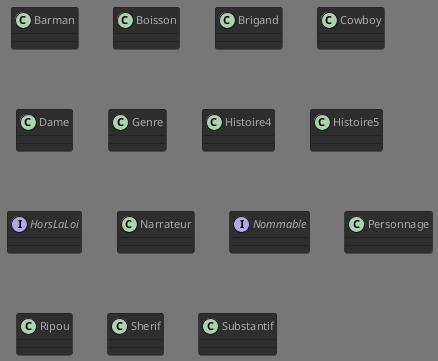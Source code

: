 @startuml
!theme reddress-darkgreen



class Barman {}
class Boisson {}
class Brigand {}
class Cowboy {}
class Dame {}
class Genre {}
class Histoire4 {}
class Histoire5 {}
interface HorsLaLoi {}
class Narrateur {}
interface Nommable {}
class Personnage {}
class Ripou {}
class Sherif {}
class Substantif {}

@enduml

